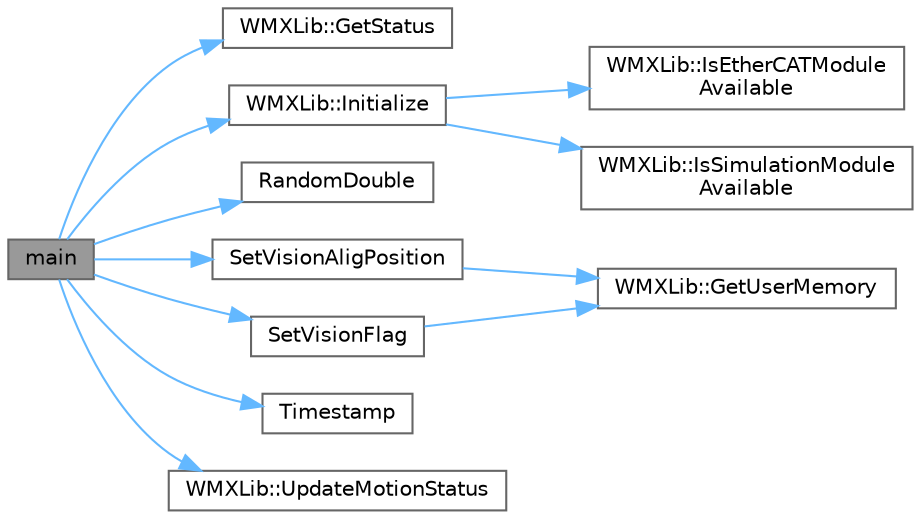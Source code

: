 digraph "main"
{
 // LATEX_PDF_SIZE
  bgcolor="transparent";
  edge [fontname=Helvetica,fontsize=10,labelfontname=Helvetica,labelfontsize=10];
  node [fontname=Helvetica,fontsize=10,shape=box,height=0.2,width=0.4];
  rankdir="LR";
  Node1 [id="Node000001",label="main",height=0.2,width=0.4,color="gray40", fillcolor="grey60", style="filled", fontcolor="black",tooltip=" "];
  Node1 -> Node2 [id="edge1_Node000001_Node000002",color="steelblue1",style="solid",tooltip=" "];
  Node2 [id="Node000002",label="WMXLib::GetStatus",height=0.2,width=0.4,color="grey40", fillcolor="white", style="filled",URL="$class_w_m_x_lib.html#a5c9365f75b6888775704a51cc39a0959",tooltip="현재 WMX 상태를 반환합니다."];
  Node1 -> Node3 [id="edge2_Node000001_Node000003",color="steelblue1",style="solid",tooltip=" "];
  Node3 [id="Node000003",label="WMXLib::Initialize",height=0.2,width=0.4,color="grey40", fillcolor="white", style="filled",URL="$class_w_m_x_lib.html#a3f0820fd2f3223d3587927c389f701c9",tooltip="WMX Device를 초기화합니다."];
  Node3 -> Node4 [id="edge3_Node000003_Node000004",color="steelblue1",style="solid",tooltip=" "];
  Node4 [id="Node000004",label="WMXLib::IsEtherCATModule\lAvailable",height=0.2,width=0.4,color="grey40", fillcolor="white", style="filled",URL="$class_w_m_x_lib.html#addb6732912c49c183fedc95e37508e93",tooltip="EtherCAT 모듈의 사용 가능 여부를 확인합니다."];
  Node3 -> Node5 [id="edge4_Node000003_Node000005",color="steelblue1",style="solid",tooltip=" "];
  Node5 [id="Node000005",label="WMXLib::IsSimulationModule\lAvailable",height=0.2,width=0.4,color="grey40", fillcolor="white", style="filled",URL="$class_w_m_x_lib.html#aafa2d5d0730879cb70db1ef35c21b101",tooltip="시뮬레이션 모듈의 사용 가능 여부를 확인합니다."];
  Node1 -> Node6 [id="edge5_Node000001_Node000006",color="steelblue1",style="solid",tooltip=" "];
  Node6 [id="Node000006",label="RandomDouble",height=0.2,width=0.4,color="grey40", fillcolor="white", style="filled",URL="$_vision_test_8cpp.html#ab600d2f21b3141592c214a7fa46f5503",tooltip=" "];
  Node1 -> Node7 [id="edge6_Node000001_Node000007",color="steelblue1",style="solid",tooltip=" "];
  Node7 [id="Node000007",label="SetVisionAligPosition",height=0.2,width=0.4,color="grey40", fillcolor="white", style="filled",URL="$_vision_test_8cpp.html#a57f1d94f3d65d09f6dd73e98fa5e8123",tooltip=" "];
  Node7 -> Node8 [id="edge7_Node000007_Node000008",color="steelblue1",style="solid",tooltip=" "];
  Node8 [id="Node000008",label="WMXLib::GetUserMemory",height=0.2,width=0.4,color="grey40", fillcolor="white", style="filled",URL="$class_w_m_x_lib.html#ae7f4d5f3857f399f6c3ce5063ddafda4",tooltip="UserMemory 객체를 반환합니다."];
  Node1 -> Node9 [id="edge8_Node000001_Node000009",color="steelblue1",style="solid",tooltip=" "];
  Node9 [id="Node000009",label="SetVisionFlag",height=0.2,width=0.4,color="grey40", fillcolor="white", style="filled",URL="$_vision_test_8cpp.html#a2d22c21225e4d98ea76bef019d732211",tooltip=" "];
  Node9 -> Node8 [id="edge9_Node000009_Node000008",color="steelblue1",style="solid",tooltip=" "];
  Node1 -> Node10 [id="edge10_Node000001_Node000010",color="steelblue1",style="solid",tooltip=" "];
  Node10 [id="Node000010",label="Timestamp",height=0.2,width=0.4,color="grey40", fillcolor="white", style="filled",URL="$_vision_test_8cpp.html#a791c5faf1d100a7bbc930c54654ee8d3",tooltip=" "];
  Node1 -> Node11 [id="edge11_Node000001_Node000011",color="steelblue1",style="solid",tooltip=" "];
  Node11 [id="Node000011",label="WMXLib::UpdateMotionStatus",height=0.2,width=0.4,color="grey40", fillcolor="white", style="filled",URL="$class_w_m_x_lib.html#abc295e48ef6764d50d4c053282036085",tooltip="모션 상태를 업데이트합니다."];
}
